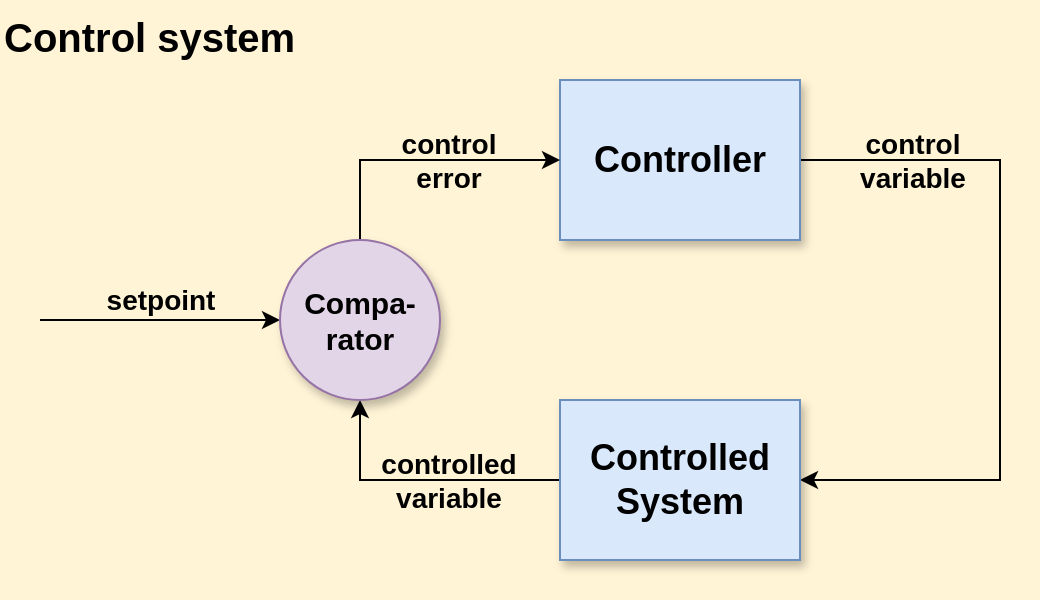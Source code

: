 <mxfile version="20.7.4" type="device"><diagram id="6TlUjYz_UtGE6yc5RoQW" name="Page-1"><mxGraphModel dx="2894" dy="1236" grid="1" gridSize="10" guides="1" tooltips="1" connect="1" arrows="1" fold="1" page="1" pageScale="1" pageWidth="1169" pageHeight="827" math="0" shadow="0"><root><mxCell id="0"/><mxCell id="1" parent="0"/><mxCell id="mzSam-bvz0HemA6qBwWi-22" value="Control system" style="rounded=0;whiteSpace=wrap;html=1;labelBackgroundColor=none;fontSize=20;align=left;verticalAlign=top;fontStyle=1;fillColor=#fff2cc;strokeColor=none;opacity=80;" parent="1" vertex="1"><mxGeometry x="40" y="40" width="520" height="300" as="geometry"/></mxCell><mxCell id="mzSam-bvz0HemA6qBwWi-7" value="control&lt;br&gt;variable" style="edgeStyle=orthogonalEdgeStyle;rounded=0;orthogonalLoop=1;jettySize=auto;html=1;entryX=1;entryY=0.5;entryDx=0;entryDy=0;fontSize=14;labelBackgroundColor=none;fontStyle=1;exitX=1;exitY=0.5;exitDx=0;exitDy=0;" parent="1" source="mzSam-bvz0HemA6qBwWi-1" target="mzSam-bvz0HemA6qBwWi-2" edge="1"><mxGeometry x="-0.688" relative="1" as="geometry"><mxPoint x="680" y="160" as="targetPoint"/><Array as="points"><mxPoint x="540" y="120"/><mxPoint x="540" y="280"/></Array><mxPoint as="offset"/></mxGeometry></mxCell><mxCell id="mzSam-bvz0HemA6qBwWi-1" value="Controller" style="rounded=0;whiteSpace=wrap;html=1;fillColor=#dae8fc;strokeColor=#6c8ebf;fontStyle=1;fontSize=18;shadow=1;" parent="1" vertex="1"><mxGeometry x="320" y="80" width="120" height="80" as="geometry"/></mxCell><mxCell id="mzSam-bvz0HemA6qBwWi-6" value="controlled&lt;br&gt;variable" style="edgeStyle=orthogonalEdgeStyle;rounded=0;orthogonalLoop=1;jettySize=auto;html=1;fontSize=14;entryX=0.5;entryY=1;entryDx=0;entryDy=0;fontStyle=1;labelBackgroundColor=none;" parent="1" source="mzSam-bvz0HemA6qBwWi-2" target="mzSam-bvz0HemA6qBwWi-4" edge="1"><mxGeometry x="-0.2" relative="1" as="geometry"><mxPoint as="offset"/></mxGeometry></mxCell><mxCell id="mzSam-bvz0HemA6qBwWi-2" value="Controlled &lt;br style=&quot;font-size: 18px;&quot;&gt;System" style="rounded=0;whiteSpace=wrap;html=1;fillColor=#dae8fc;strokeColor=#6c8ebf;fontStyle=1;fontSize=18;shadow=1;" parent="1" vertex="1"><mxGeometry x="320" y="240" width="120" height="80" as="geometry"/></mxCell><mxCell id="mzSam-bvz0HemA6qBwWi-5" value="control&lt;br&gt;error" style="edgeStyle=orthogonalEdgeStyle;rounded=0;orthogonalLoop=1;jettySize=auto;html=1;entryX=0;entryY=0.5;entryDx=0;entryDy=0;fontSize=14;exitX=0.5;exitY=0;exitDx=0;exitDy=0;labelBackgroundColor=none;fontStyle=1" parent="1" source="mzSam-bvz0HemA6qBwWi-4" target="mzSam-bvz0HemA6qBwWi-1" edge="1"><mxGeometry x="0.2" relative="1" as="geometry"><mxPoint as="offset"/></mxGeometry></mxCell><mxCell id="mzSam-bvz0HemA6qBwWi-9" style="edgeStyle=orthogonalEdgeStyle;rounded=0;orthogonalLoop=1;jettySize=auto;html=1;fontSize=14;endArrow=none;endFill=0;startArrow=classic;startFill=1;" parent="1" source="mzSam-bvz0HemA6qBwWi-4" edge="1"><mxGeometry relative="1" as="geometry"><mxPoint x="60" y="200" as="targetPoint"/></mxGeometry></mxCell><mxCell id="mzSam-bvz0HemA6qBwWi-10" value="setpoint" style="edgeLabel;html=1;align=center;verticalAlign=middle;resizable=0;points=[];fontSize=14;labelBackgroundColor=none;fontStyle=1" parent="mzSam-bvz0HemA6qBwWi-9" vertex="1" connectable="0"><mxGeometry x="0.783" y="-1" relative="1" as="geometry"><mxPoint x="47" y="-9" as="offset"/></mxGeometry></mxCell><mxCell id="mzSam-bvz0HemA6qBwWi-4" value="Compa-&lt;br&gt;rator" style="ellipse;whiteSpace=wrap;html=1;aspect=fixed;fontStyle=1;fontSize=15;fillColor=#e1d5e7;strokeColor=#9673a6;verticalAlign=middle;align=center;shadow=1;" parent="1" vertex="1"><mxGeometry x="180" y="160" width="80" height="80" as="geometry"/></mxCell></root></mxGraphModel></diagram></mxfile>